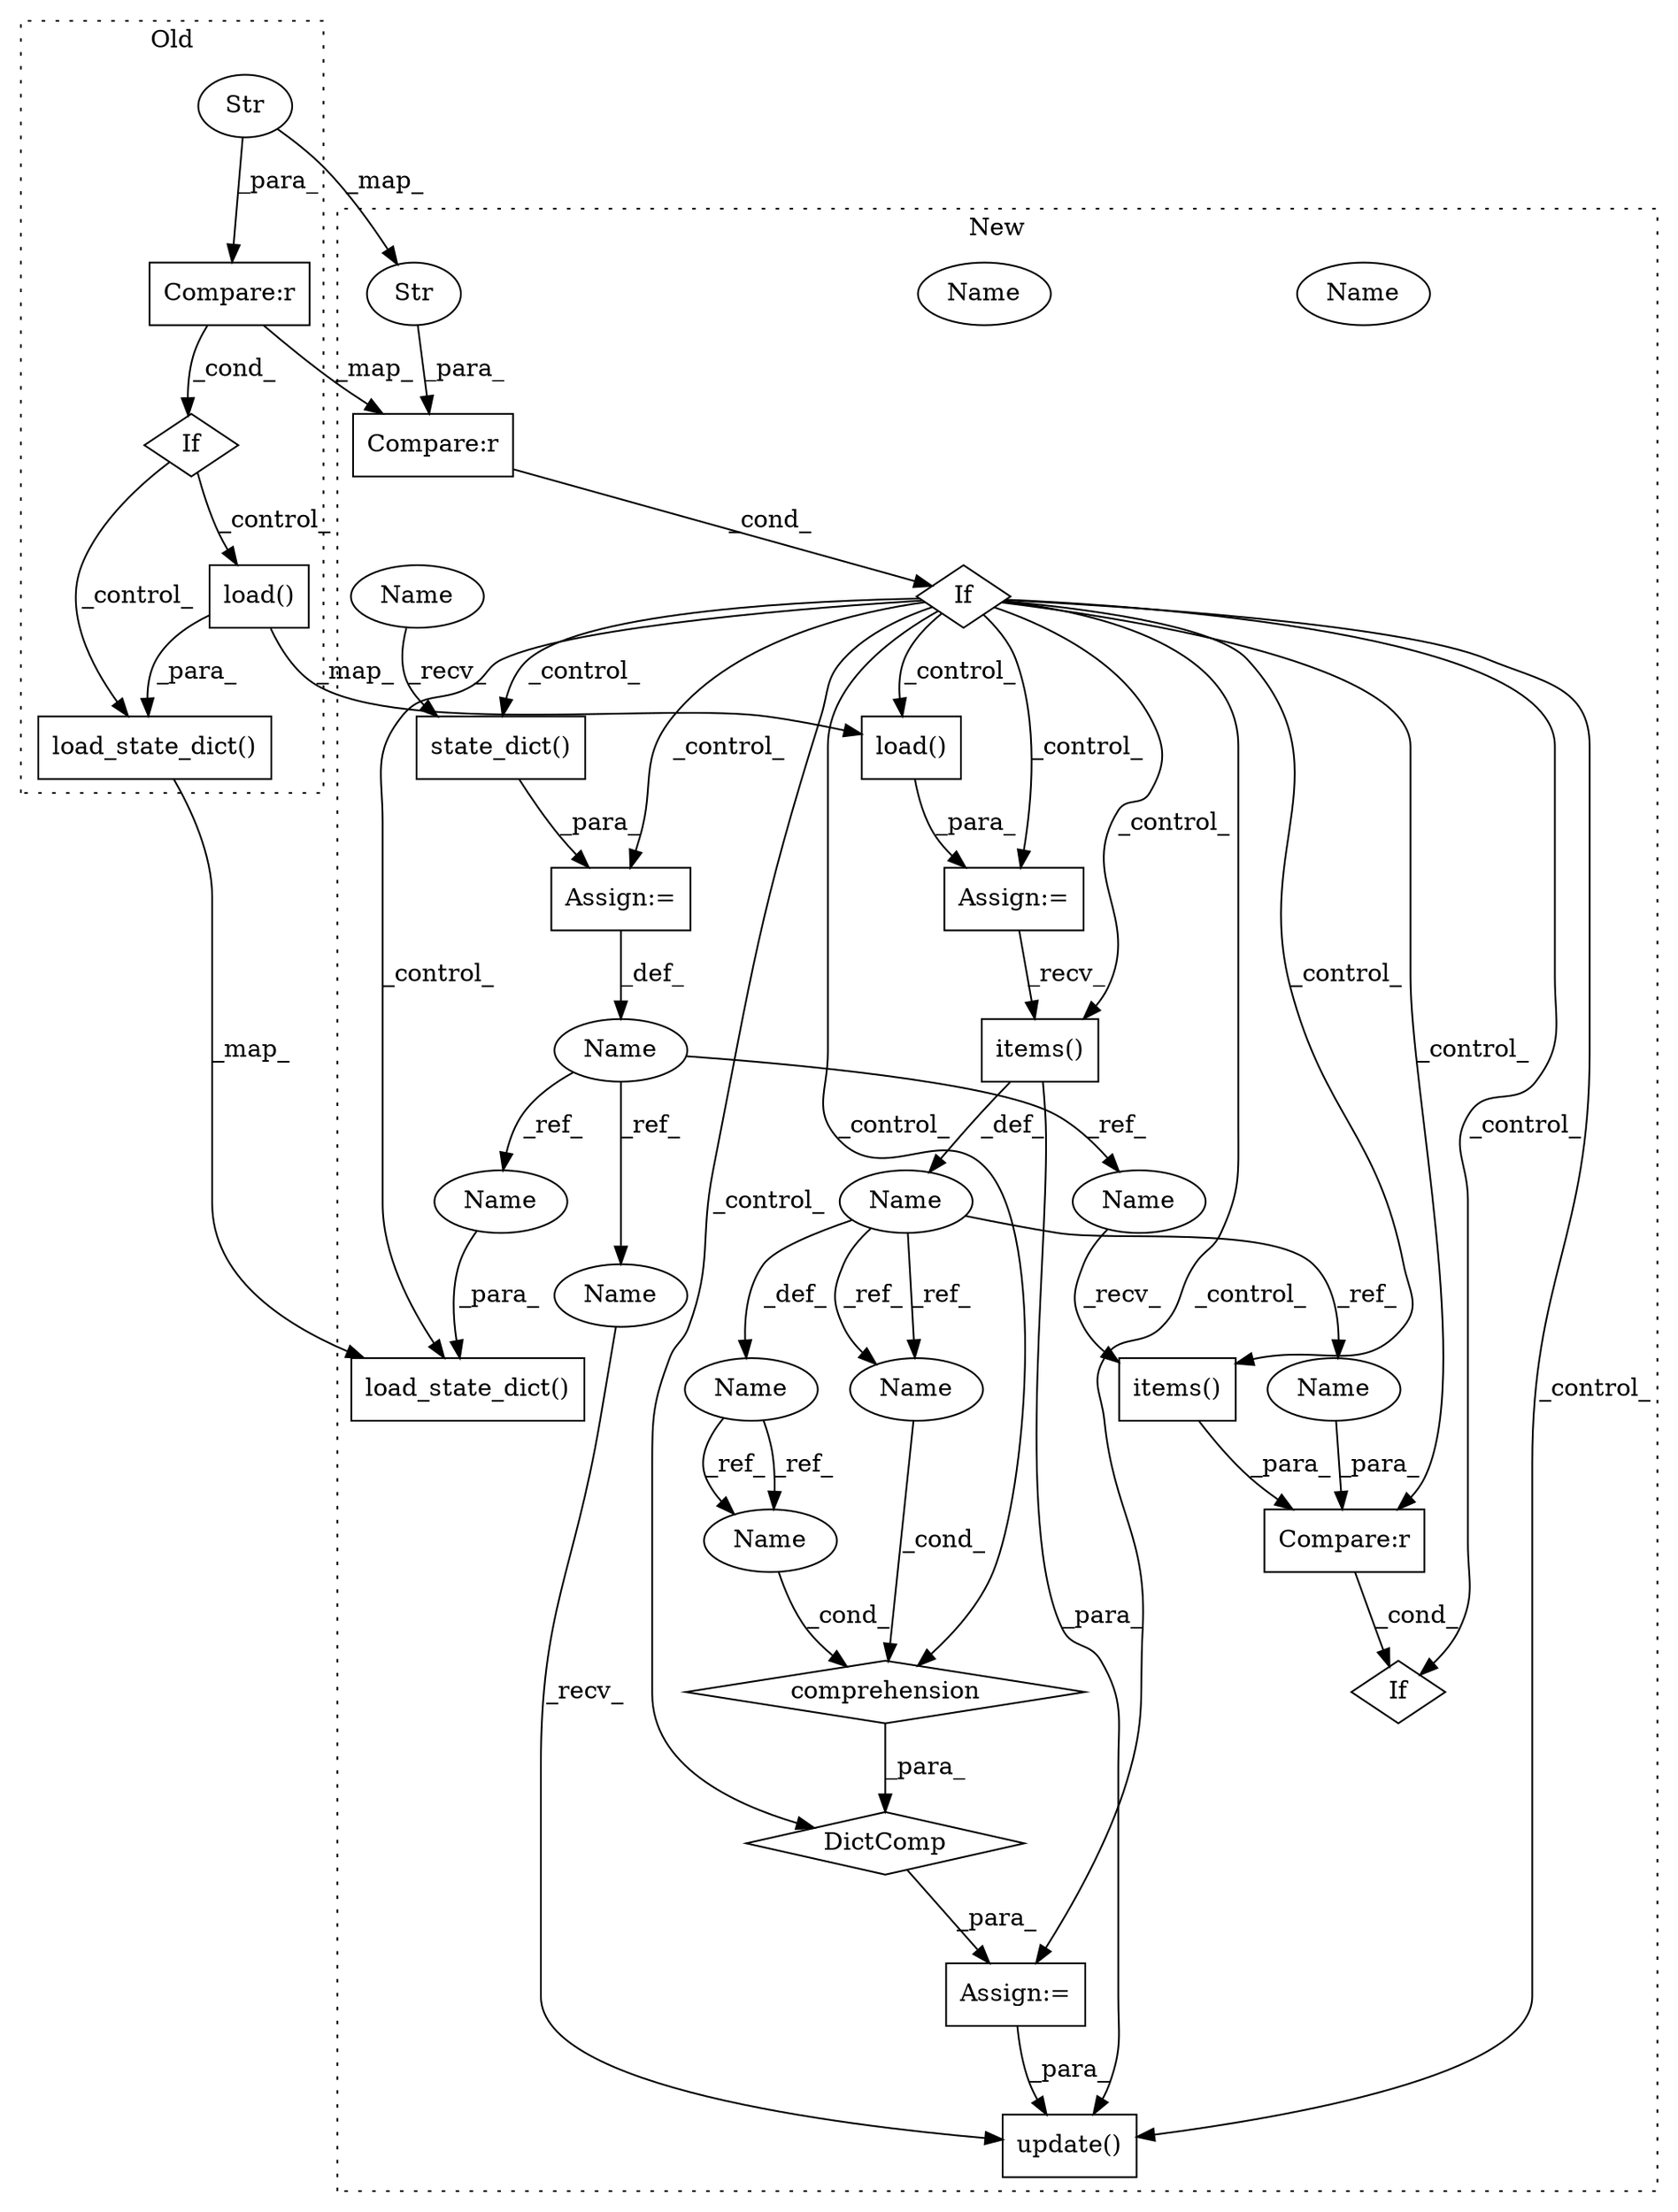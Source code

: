 digraph G {
subgraph cluster0 {
1 [label="load()" a="75" s="7895,7928" l="11,1" shape="box"];
15 [label="If" a="96" s="7819" l="3" shape="diamond"];
18 [label="Compare:r" a="40" s="7822" l="28" shape="box"];
20 [label="Str" a="66" s="7848" l="2" shape="ellipse"];
25 [label="load_state_dict()" a="75" s="7865,7929" l="30,23" shape="box"];
label = "Old";
style="dotted";
}
subgraph cluster1 {
2 [label="load()" a="75" s="6865,6898" l="11,1" shape="box"];
3 [label="Assign:=" a="68" s="6862" l="3" shape="box"];
4 [label="Assign:=" a="68" s="7034" l="3" shape="box"];
5 [label="comprehension" a="45" s="7043" l="3" shape="diamond"];
6 [label="If" a="96" s="7088" l="29" shape="diamond"];
7 [label="Compare:r" a="40" s="7088" l="29" shape="box"];
8 [label="state_dict()" a="75" s="6932" l="26" shape="box"];
9 [label="items()" a="75" s="7055" l="29" shape="box"];
10 [label="DictComp" a="84" s="7037" l="81" shape="diamond"];
11 [label="Name" a="87" s="7038" l="1" shape="ellipse"];
12 [label="Name" a="87" s="7047" l="1" shape="ellipse"];
13 [label="Name" a="87" s="7041" l="1" shape="ellipse"];
14 [label="Name" a="87" s="7050" l="1" shape="ellipse"];
16 [label="If" a="96" s="6748" l="3" shape="diamond"];
17 [label="items()" a="75" s="7093" l="24" shape="box"];
19 [label="Compare:r" a="40" s="6751" l="28" shape="box"];
21 [label="Str" a="66" s="6777" l="2" shape="ellipse"];
22 [label="Name" a="87" s="6913" l="16" shape="ellipse"];
23 [label="update()" a="75" s="7207,7245" l="24,1" shape="box"];
24 [label="load_state_dict()" a="75" s="7260,7306" l="30,23" shape="box"];
26 [label="Assign:=" a="68" s="6929" l="3" shape="box"];
27 [label="Name" a="87" s="7088" l="1" shape="ellipse"];
28 [label="Name" a="87" s="7038" l="1" shape="ellipse"];
29 [label="Name" a="87" s="7290" l="16" shape="ellipse"];
30 [label="Name" a="87" s="7207" l="16" shape="ellipse"];
31 [label="Name" a="87" s="7093" l="16" shape="ellipse"];
32 [label="Name" a="87" s="6932" l="13" shape="ellipse"];
33 [label="Name" a="87" s="7041" l="1" shape="ellipse"];
label = "New";
style="dotted";
}
1 -> 2 [label="_map_"];
1 -> 25 [label="_para_"];
2 -> 3 [label="_para_"];
3 -> 9 [label="_recv_"];
4 -> 23 [label="_para_"];
5 -> 10 [label="_para_"];
7 -> 6 [label="_cond_"];
8 -> 26 [label="_para_"];
9 -> 12 [label="_def_"];
9 -> 23 [label="_para_"];
10 -> 4 [label="_para_"];
12 -> 28 [label="_ref_"];
12 -> 27 [label="_ref_"];
12 -> 14 [label="_def_"];
12 -> 28 [label="_ref_"];
14 -> 33 [label="_ref_"];
14 -> 33 [label="_ref_"];
15 -> 25 [label="_control_"];
15 -> 1 [label="_control_"];
16 -> 9 [label="_control_"];
16 -> 17 [label="_control_"];
16 -> 7 [label="_control_"];
16 -> 26 [label="_control_"];
16 -> 3 [label="_control_"];
16 -> 4 [label="_control_"];
16 -> 6 [label="_control_"];
16 -> 2 [label="_control_"];
16 -> 5 [label="_control_"];
16 -> 8 [label="_control_"];
16 -> 23 [label="_control_"];
16 -> 24 [label="_control_"];
16 -> 10 [label="_control_"];
17 -> 7 [label="_para_"];
18 -> 19 [label="_map_"];
18 -> 15 [label="_cond_"];
19 -> 16 [label="_cond_"];
20 -> 18 [label="_para_"];
20 -> 21 [label="_map_"];
21 -> 19 [label="_para_"];
22 -> 30 [label="_ref_"];
22 -> 29 [label="_ref_"];
22 -> 31 [label="_ref_"];
25 -> 24 [label="_map_"];
26 -> 22 [label="_def_"];
27 -> 7 [label="_para_"];
28 -> 5 [label="_cond_"];
29 -> 24 [label="_para_"];
30 -> 23 [label="_recv_"];
31 -> 17 [label="_recv_"];
32 -> 8 [label="_recv_"];
33 -> 5 [label="_cond_"];
}